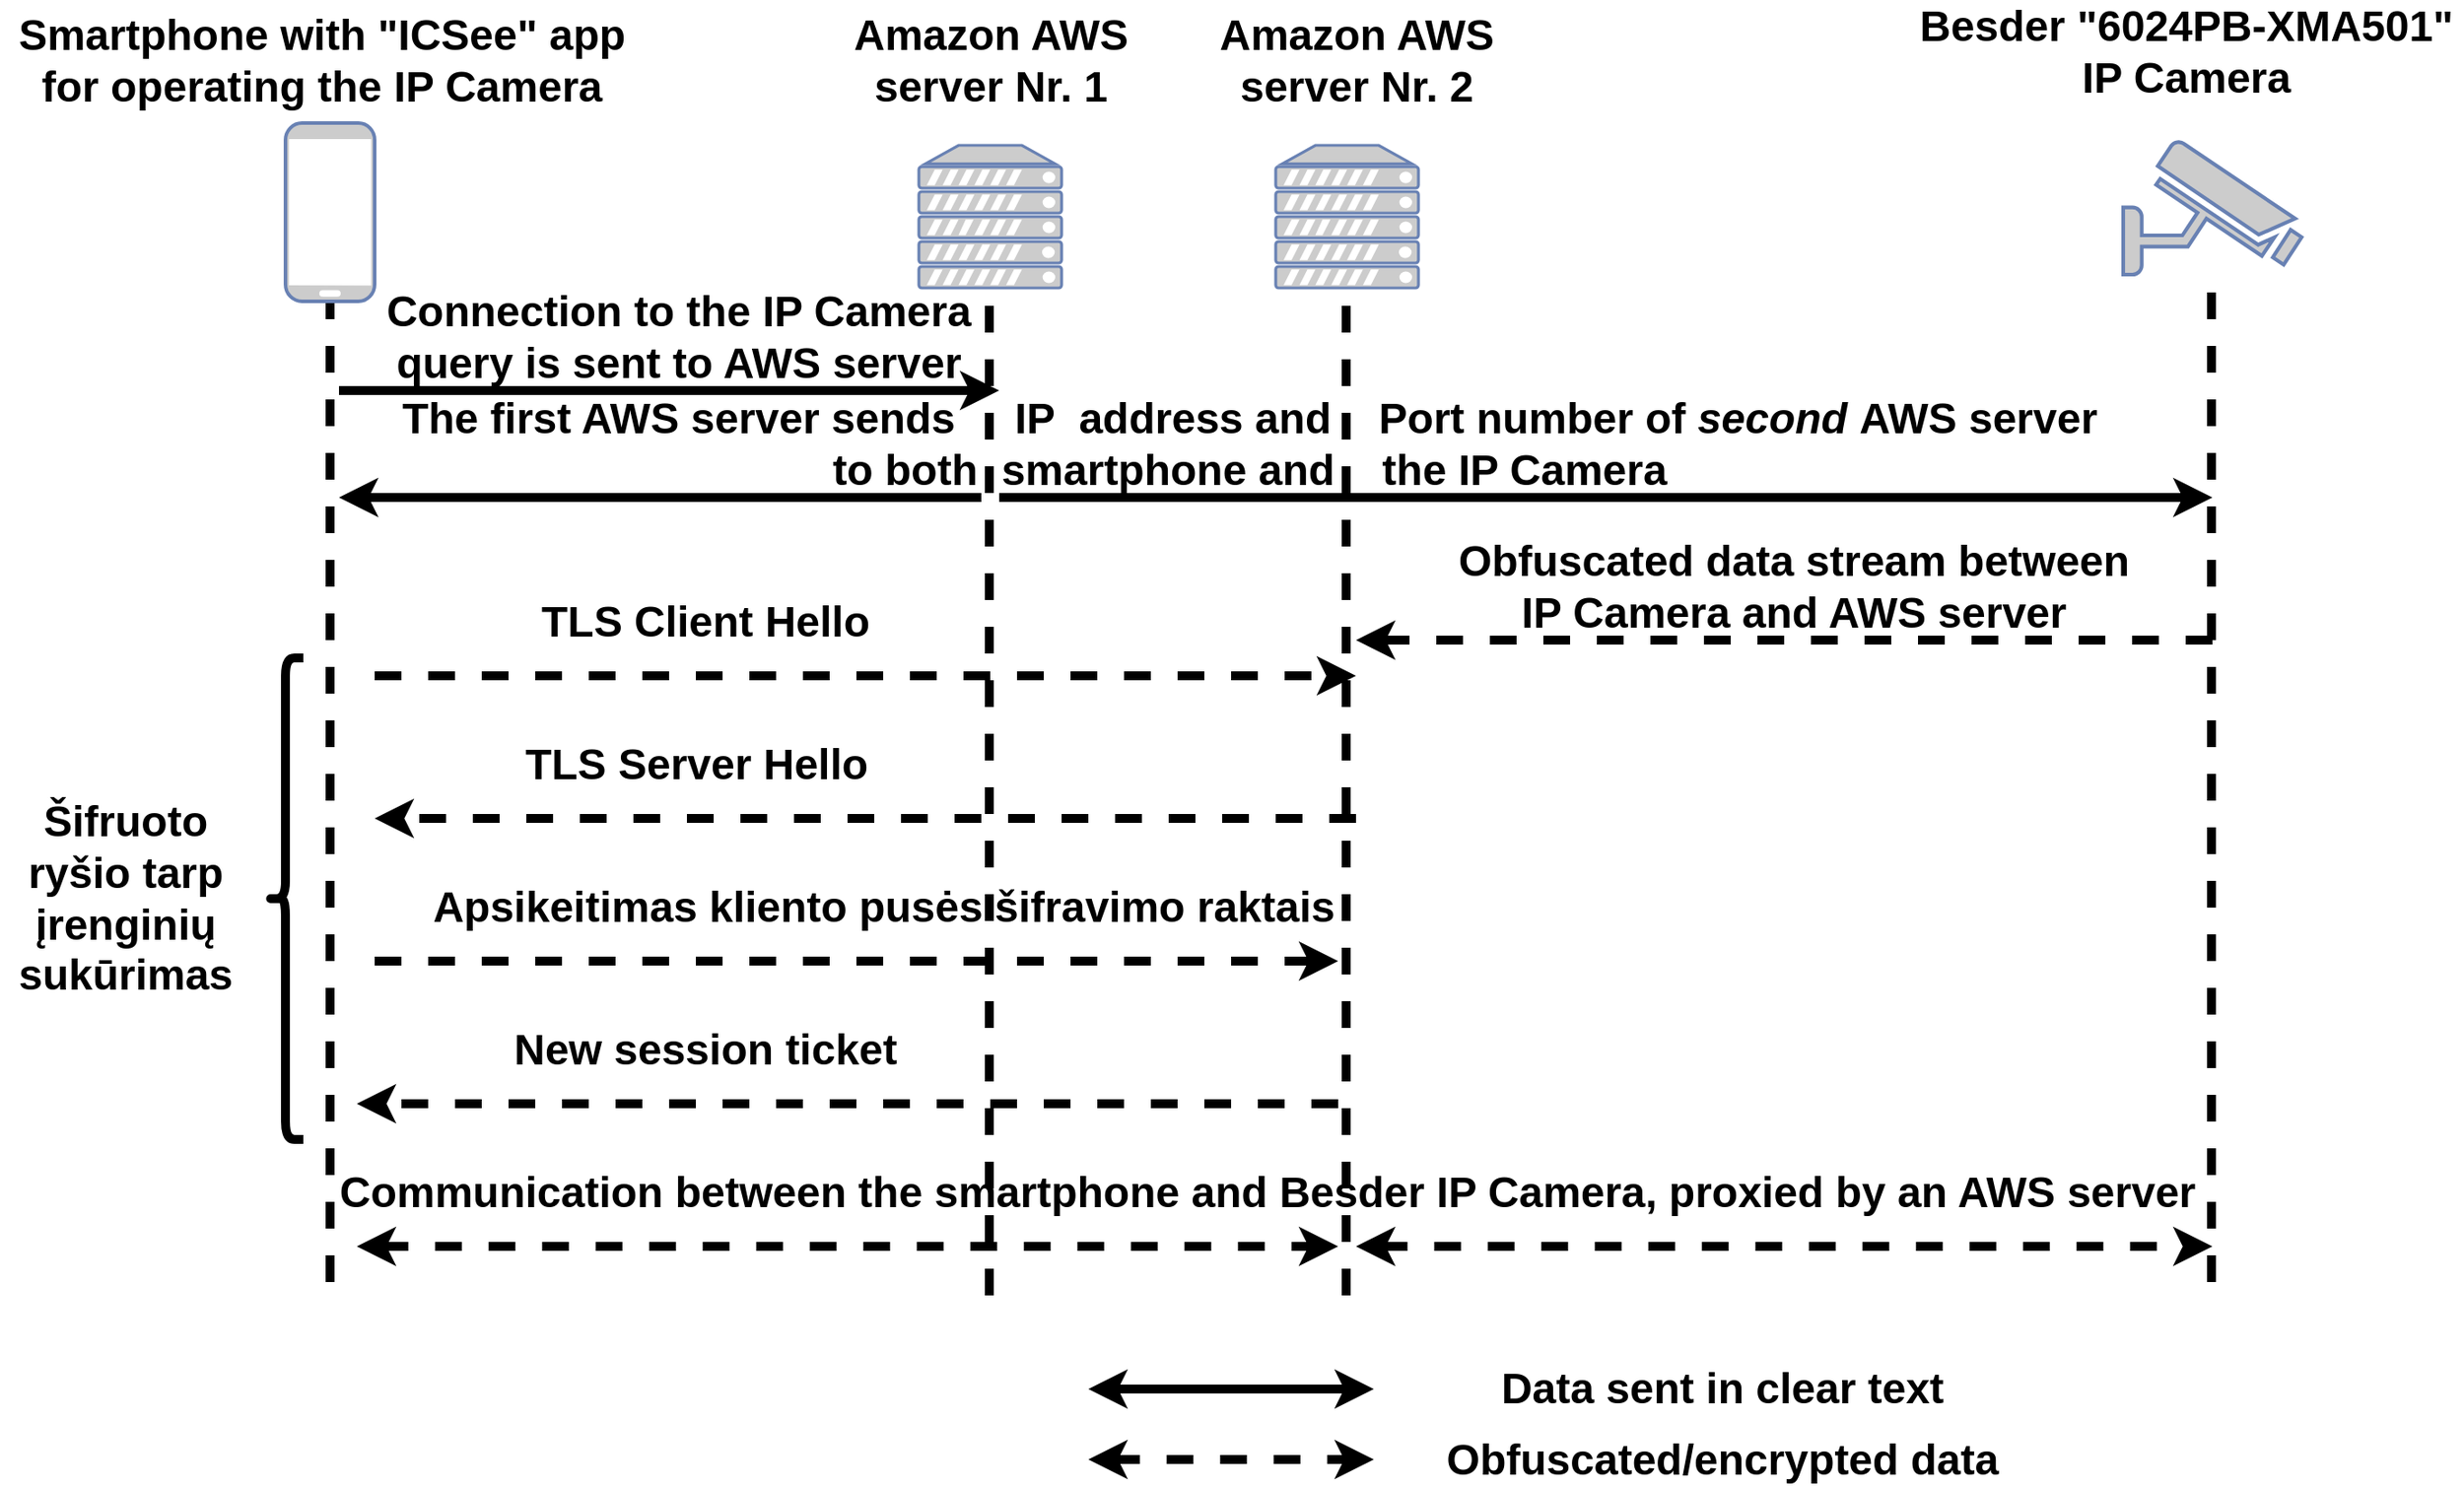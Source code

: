 <mxfile version="14.8.4" type="device"><diagram id="xfeUZ9lXLeaf2Q62cJ4B" name="Page-1"><mxGraphModel dx="2260" dy="1817" grid="1" gridSize="10" guides="1" tooltips="1" connect="1" arrows="1" fold="1" page="1" pageScale="1" pageWidth="850" pageHeight="1100" math="0" shadow="0"><root><mxCell id="0"/><mxCell id="1" parent="0"/><mxCell id="ZQgcMwb4uZlrrXmvJQD4-3" value="" style="fontColor=#0066CC;verticalAlign=top;verticalLabelPosition=bottom;labelPosition=center;align=center;html=1;outlineConnect=0;fillColor=#CCCCCC;strokeColor=#6881B3;gradientColor=none;gradientDirection=north;strokeWidth=2;shape=mxgraph.networks.security_camera;" parent="1" vertex="1"><mxGeometry x="1020" y="60" width="100" height="75" as="geometry"/></mxCell><mxCell id="ZQgcMwb4uZlrrXmvJQD4-4" value="&lt;div&gt;&lt;font style=&quot;font-size: 24px&quot;&gt;&lt;b&gt;Smartphone with &quot;ICSee&quot; app&lt;/b&gt;&lt;/font&gt;&lt;/div&gt;&lt;div&gt;&lt;font style=&quot;font-size: 24px&quot;&gt;&lt;b&gt;for operating the IP Camera&lt;/b&gt;&lt;/font&gt;&lt;/div&gt;" style="text;html=1;align=center;verticalAlign=middle;resizable=0;points=[];autosize=1;strokeColor=none;" parent="1" vertex="1"><mxGeometry x="-170" y="-5" width="360" height="40" as="geometry"/></mxCell><mxCell id="ZQgcMwb4uZlrrXmvJQD4-5" value="&lt;div style=&quot;font-size: 24px&quot;&gt;&lt;font style=&quot;font-size: 24px&quot;&gt;&lt;b&gt;&lt;font style=&quot;font-size: 24px&quot;&gt;Besder &quot;6024PB-XMA501&quot;&lt;/font&gt;&lt;/b&gt;&lt;/font&gt;&lt;/div&gt;&lt;div style=&quot;font-size: 24px&quot;&gt;&lt;font style=&quot;font-size: 24px&quot;&gt;&lt;b&gt;&lt;font style=&quot;font-size: 24px&quot;&gt;IP Camera&lt;/font&gt;&lt;/b&gt;&lt;/font&gt;&lt;/div&gt;" style="text;html=1;align=center;verticalAlign=middle;resizable=0;points=[];autosize=1;strokeColor=none;" parent="1" vertex="1"><mxGeometry x="900" y="-5" width="310" height="30" as="geometry"/></mxCell><mxCell id="ZQgcMwb4uZlrrXmvJQD4-6" value="" style="endArrow=none;dashed=1;html=1;strokeWidth=5;" parent="1" edge="1"><mxGeometry width="50" height="50" relative="1" as="geometry"><mxPoint x="15" y="700" as="sourcePoint"/><mxPoint x="15" y="135" as="targetPoint"/></mxGeometry></mxCell><mxCell id="ZQgcMwb4uZlrrXmvJQD4-7" value="" style="endArrow=none;dashed=1;html=1;strokeWidth=5;" parent="1" edge="1"><mxGeometry width="50" height="50" relative="1" as="geometry"><mxPoint x="1069.5" y="700" as="sourcePoint"/><mxPoint x="1069.5" y="135" as="targetPoint"/></mxGeometry></mxCell><mxCell id="ZQgcMwb4uZlrrXmvJQD4-8" value="" style="fontColor=#0066CC;verticalAlign=top;verticalLabelPosition=bottom;labelPosition=center;align=center;html=1;outlineConnect=0;fillColor=#CCCCCC;strokeColor=#6881B3;gradientColor=none;gradientDirection=north;strokeWidth=2;shape=mxgraph.networks.server;" parent="1" vertex="1"><mxGeometry x="345" y="62.5" width="80" height="80" as="geometry"/></mxCell><mxCell id="ZQgcMwb4uZlrrXmvJQD4-9" value="&lt;div style=&quot;font-size: 24px&quot;&gt;&lt;font style=&quot;font-size: 24px&quot;&gt;&lt;b&gt;Amazon AWS&lt;/b&gt;&lt;/font&gt;&lt;/div&gt;&lt;div style=&quot;font-size: 24px&quot;&gt;&lt;font style=&quot;font-size: 24px&quot;&gt;&lt;b&gt;server Nr. 1&lt;/b&gt;&lt;/font&gt;&lt;/div&gt;" style="text;html=1;align=center;verticalAlign=middle;resizable=0;points=[];autosize=1;strokeColor=none;" parent="1" vertex="1"><mxGeometry x="300" width="170" height="30" as="geometry"/></mxCell><mxCell id="ZQgcMwb4uZlrrXmvJQD4-11" value="" style="endArrow=none;html=1;strokeWidth=5;dashed=1;jumpStyle=none;jumpSize=6;fontStyle=0;sourcePerimeterSpacing=0;startSize=6;" parent="1" edge="1"><mxGeometry width="50" height="50" relative="1" as="geometry"><mxPoint x="384.5" y="707.5" as="sourcePoint"/><mxPoint x="384.5" y="142.5" as="targetPoint"/></mxGeometry></mxCell><mxCell id="ZQgcMwb4uZlrrXmvJQD4-12" value="" style="endArrow=classic;startArrow=classic;html=1;strokeWidth=5;edgeStyle=orthogonalEdgeStyle;" parent="1" edge="1"><mxGeometry width="50" height="50" relative="1" as="geometry"><mxPoint x="440" y="760" as="sourcePoint"/><mxPoint x="600" y="760" as="targetPoint"/></mxGeometry></mxCell><mxCell id="ZQgcMwb4uZlrrXmvJQD4-13" value="" style="endArrow=classic;startArrow=classic;html=1;strokeWidth=5;edgeStyle=orthogonalEdgeStyle;dashed=1;" parent="1" edge="1"><mxGeometry width="50" height="50" relative="1" as="geometry"><mxPoint x="440" y="799.5" as="sourcePoint"/><mxPoint x="600" y="799.5" as="targetPoint"/></mxGeometry></mxCell><mxCell id="ZQgcMwb4uZlrrXmvJQD4-14" value="&lt;font style=&quot;font-size: 24px&quot;&gt;&lt;b&gt;Obfuscated/encrypted data&lt;br&gt;&lt;/b&gt;&lt;/font&gt;" style="text;html=1;align=center;verticalAlign=middle;resizable=0;points=[];autosize=1;strokeColor=none;" parent="1" vertex="1"><mxGeometry x="630" y="790" width="330" height="20" as="geometry"/></mxCell><mxCell id="ZQgcMwb4uZlrrXmvJQD4-15" value="&lt;font style=&quot;font-size: 24px&quot;&gt;&lt;b&gt;Data sent in clear text&lt;br&gt;&lt;/b&gt;&lt;/font&gt;" style="text;html=1;align=center;verticalAlign=middle;resizable=0;points=[];autosize=1;strokeColor=none;" parent="1" vertex="1"><mxGeometry x="665" y="750" width="260" height="20" as="geometry"/></mxCell><mxCell id="ZQgcMwb4uZlrrXmvJQD4-16" value="" style="fontColor=#0066CC;verticalAlign=top;verticalLabelPosition=bottom;labelPosition=center;align=center;html=1;outlineConnect=0;fillColor=#CCCCCC;strokeColor=#6881B3;gradientColor=none;gradientDirection=north;strokeWidth=2;shape=mxgraph.networks.server;" parent="1" vertex="1"><mxGeometry x="545" y="62.5" width="80" height="80" as="geometry"/></mxCell><mxCell id="ZQgcMwb4uZlrrXmvJQD4-17" value="&lt;div style=&quot;font-size: 24px&quot;&gt;&lt;font style=&quot;font-size: 24px&quot;&gt;&lt;b&gt;Amazon AWS&lt;/b&gt;&lt;/font&gt;&lt;/div&gt;&lt;div style=&quot;font-size: 24px&quot;&gt;&lt;font style=&quot;font-size: 24px&quot;&gt;&lt;b&gt;server Nr. 2&lt;br&gt;&lt;/b&gt;&lt;/font&gt;&lt;/div&gt;" style="text;html=1;align=center;verticalAlign=middle;resizable=0;points=[];autosize=1;strokeColor=none;" parent="1" vertex="1"><mxGeometry x="505" width="170" height="30" as="geometry"/></mxCell><mxCell id="ZQgcMwb4uZlrrXmvJQD4-18" value="" style="endArrow=none;dashed=1;html=1;strokeWidth=5;" parent="1" edge="1"><mxGeometry width="50" height="50" relative="1" as="geometry"><mxPoint x="584.5" y="707.5" as="sourcePoint"/><mxPoint x="584.5" y="142.5" as="targetPoint"/></mxGeometry></mxCell><mxCell id="ZQgcMwb4uZlrrXmvJQD4-20" value="&lt;div&gt;&lt;font style=&quot;font-size: 24px&quot;&gt;&lt;b&gt;Connection to the IP Camera&lt;/b&gt;&lt;/font&gt;&lt;/div&gt;&lt;div&gt;&lt;font style=&quot;font-size: 24px&quot;&gt;&lt;b&gt;query is sent to AWS server&lt;br&gt;&lt;/b&gt;&lt;/font&gt;&lt;/div&gt;" style="text;html=1;align=center;verticalAlign=middle;resizable=0;points=[];autosize=1;strokeColor=none;" parent="1" vertex="1"><mxGeometry x="40" y="150" width="340" height="40" as="geometry"/></mxCell><mxCell id="ZQgcMwb4uZlrrXmvJQD4-22" value="&lt;div&gt;&lt;font style=&quot;font-size: 24px&quot;&gt;&lt;b&gt;The first AWS server sends&amp;nbsp;&amp;nbsp;&amp;nbsp;&amp;nbsp; IP&amp;nbsp; address and&amp;nbsp;&amp;nbsp;&amp;nbsp; Port number of &lt;i&gt;second &lt;/i&gt;AWS server&lt;/b&gt;&lt;/font&gt;&lt;/div&gt;&lt;div&gt;&lt;font style=&quot;font-size: 24px&quot;&gt;&lt;b&gt;to both&amp;nbsp; smartphone and&amp;nbsp;&amp;nbsp;&amp;nbsp; the IP Camera&lt;/b&gt;&lt;/font&gt;&lt;/div&gt;" style="text;html=1;align=center;verticalAlign=middle;resizable=0;points=[];autosize=1;strokeColor=none;" parent="1" vertex="1"><mxGeometry x="45" y="210" width="970" height="40" as="geometry"/></mxCell><mxCell id="ZQgcMwb4uZlrrXmvJQD4-25" value="" style="endArrow=classic;html=1;dashed=1;strokeWidth=5;" parent="1" edge="1"><mxGeometry width="50" height="50" relative="1" as="geometry"><mxPoint x="40" y="360" as="sourcePoint"/><mxPoint x="590" y="360" as="targetPoint"/></mxGeometry></mxCell><mxCell id="ZQgcMwb4uZlrrXmvJQD4-26" value="&lt;font style=&quot;font-size: 24px&quot;&gt;&lt;b&gt;TLS Client Hello&lt;br&gt;&lt;/b&gt;&lt;/font&gt;" style="text;html=1;align=center;verticalAlign=middle;resizable=0;points=[];autosize=1;strokeColor=none;" parent="1" vertex="1"><mxGeometry x="125" y="320" width="200" height="20" as="geometry"/></mxCell><mxCell id="ZQgcMwb4uZlrrXmvJQD4-27" value="" style="endArrow=classic;html=1;dashed=1;strokeWidth=5;" parent="1" edge="1"><mxGeometry width="50" height="50" relative="1" as="geometry"><mxPoint x="580" y="600" as="sourcePoint"/><mxPoint x="30" y="600" as="targetPoint"/></mxGeometry></mxCell><mxCell id="ZQgcMwb4uZlrrXmvJQD4-28" value="&lt;div&gt;&lt;font style=&quot;font-size: 24px&quot;&gt;&lt;b&gt;New session ticket&lt;/b&gt;&lt;/font&gt;&lt;/div&gt;" style="text;html=1;align=center;verticalAlign=middle;resizable=0;points=[];autosize=1;strokeColor=none;" parent="1" vertex="1"><mxGeometry x="110" y="560" width="230" height="20" as="geometry"/></mxCell><mxCell id="ZQgcMwb4uZlrrXmvJQD4-29" value="" style="endArrow=classic;html=1;dashed=1;strokeWidth=5;" parent="1" edge="1"><mxGeometry width="50" height="50" relative="1" as="geometry"><mxPoint x="40" y="520" as="sourcePoint"/><mxPoint x="580" y="520" as="targetPoint"/></mxGeometry></mxCell><mxCell id="ZQgcMwb4uZlrrXmvJQD4-30" value="&lt;font style=&quot;font-size: 24px&quot;&gt;&lt;b&gt;&lt;font style=&quot;font-size: 24px&quot;&gt;&lt;b&gt;Apsikeitimas k&lt;/b&gt;&lt;/font&gt;liento pusės šifravimo raktais&lt;br&gt;&lt;/b&gt;&lt;/font&gt;" style="text;html=1;align=center;verticalAlign=middle;resizable=0;points=[];autosize=1;strokeColor=none;" parent="1" vertex="1"><mxGeometry x="65" y="480" width="520" height="20" as="geometry"/></mxCell><mxCell id="ZQgcMwb4uZlrrXmvJQD4-31" value="" style="endArrow=classic;startArrow=classic;html=1;strokeWidth=5;edgeStyle=orthogonalEdgeStyle;dashed=1;" parent="1" edge="1"><mxGeometry width="50" height="50" relative="1" as="geometry"><mxPoint x="30" y="680" as="sourcePoint"/><mxPoint x="580" y="680" as="targetPoint"/></mxGeometry></mxCell><mxCell id="ZQgcMwb4uZlrrXmvJQD4-32" value="" style="endArrow=classic;startArrow=classic;html=1;strokeWidth=5;edgeStyle=orthogonalEdgeStyle;dashed=1;" parent="1" edge="1"><mxGeometry width="50" height="50" relative="1" as="geometry"><mxPoint x="590" y="680" as="sourcePoint"/><mxPoint x="1070" y="680" as="targetPoint"/></mxGeometry></mxCell><mxCell id="ZQgcMwb4uZlrrXmvJQD4-33" value="&lt;font style=&quot;font-size: 24px&quot;&gt;&lt;b&gt;Communication between the smartphone and Besder IP Camera, proxied by an AWS server&lt;br&gt;&lt;/b&gt;&lt;/font&gt;" style="text;html=1;align=center;verticalAlign=middle;resizable=0;points=[];autosize=1;strokeColor=none;" parent="1" vertex="1"><mxGeometry x="10" y="640" width="1060" height="20" as="geometry"/></mxCell><mxCell id="ZQgcMwb4uZlrrXmvJQD4-34" value="" style="fontColor=#0066CC;verticalAlign=top;verticalLabelPosition=bottom;labelPosition=center;align=center;html=1;outlineConnect=0;fillColor=#CCCCCC;strokeColor=#6881B3;gradientColor=none;gradientDirection=north;strokeWidth=2;shape=mxgraph.networks.mobile;" parent="1" vertex="1"><mxGeometry x="-10" y="50" width="50" height="100" as="geometry"/></mxCell><mxCell id="paPGdi9tv0qICdQOfYBr-1" value="" style="endArrow=classic;html=1;dashed=1;strokeWidth=5;" parent="1" edge="1"><mxGeometry width="50" height="50" relative="1" as="geometry"><mxPoint x="590" y="440" as="sourcePoint"/><mxPoint x="40" y="440" as="targetPoint"/></mxGeometry></mxCell><mxCell id="paPGdi9tv0qICdQOfYBr-2" value="&lt;font style=&quot;font-size: 24px&quot;&gt;&lt;b&gt;TLS Server Hello&lt;/b&gt;&lt;/font&gt;" style="text;html=1;align=center;verticalAlign=middle;resizable=0;points=[];autosize=1;strokeColor=none;" parent="1" vertex="1"><mxGeometry x="115" y="400" width="210" height="20" as="geometry"/></mxCell><mxCell id="paPGdi9tv0qICdQOfYBr-4" value="" style="endArrow=classic;html=1;strokeWidth=5;" parent="1" edge="1"><mxGeometry width="50" height="50" relative="1" as="geometry"><mxPoint x="20" y="200" as="sourcePoint"/><mxPoint x="390" y="200" as="targetPoint"/></mxGeometry></mxCell><mxCell id="paPGdi9tv0qICdQOfYBr-5" value="" style="endArrow=classic;html=1;strokeWidth=5;fillColor=#f8cecc;" parent="1" edge="1"><mxGeometry width="50" height="50" relative="1" as="geometry"><mxPoint x="390" y="260" as="sourcePoint"/><mxPoint x="1070" y="260" as="targetPoint"/></mxGeometry></mxCell><mxCell id="paPGdi9tv0qICdQOfYBr-6" value="" style="endArrow=classic;html=1;strokeWidth=5;" parent="1" edge="1"><mxGeometry width="50" height="50" relative="1" as="geometry"><mxPoint x="380" y="260" as="sourcePoint"/><mxPoint x="20" y="260" as="targetPoint"/></mxGeometry></mxCell><mxCell id="paPGdi9tv0qICdQOfYBr-7" value="" style="shape=curlyBracket;whiteSpace=wrap;html=1;rounded=1;strokeWidth=5;" parent="1" vertex="1"><mxGeometry x="-20" y="350" width="20" height="270" as="geometry"/></mxCell><mxCell id="paPGdi9tv0qICdQOfYBr-8" value="&lt;div style=&quot;font-size: 24px&quot;&gt;&lt;font style=&quot;font-size: 24px&quot;&gt;&lt;b&gt;Šifruoto&lt;/b&gt;&lt;/font&gt;&lt;/div&gt;&lt;div style=&quot;font-size: 24px&quot;&gt;&lt;font style=&quot;font-size: 24px&quot;&gt;&lt;b&gt;ryšio tarp&lt;/b&gt;&lt;/font&gt;&lt;/div&gt;&lt;div style=&quot;font-size: 24px&quot;&gt;&lt;font style=&quot;font-size: 24px&quot;&gt;&lt;b&gt;įrenginių&lt;/b&gt;&lt;/font&gt;&lt;/div&gt;&lt;div style=&quot;font-size: 24px&quot;&gt;&lt;font style=&quot;font-size: 24px&quot;&gt;&lt;b&gt;sukūrimas&lt;br&gt;&lt;/b&gt;&lt;/font&gt;&lt;/div&gt;" style="text;html=1;align=center;verticalAlign=middle;resizable=0;points=[];autosize=1;strokeColor=none;" parent="1" vertex="1"><mxGeometry x="-170" y="455" width="140" height="60" as="geometry"/></mxCell><mxCell id="paPGdi9tv0qICdQOfYBr-10" value="" style="endArrow=classic;html=1;dashed=1;strokeWidth=5;" parent="1" edge="1"><mxGeometry width="50" height="50" relative="1" as="geometry"><mxPoint x="1070" y="340" as="sourcePoint"/><mxPoint x="590" y="340" as="targetPoint"/></mxGeometry></mxCell><mxCell id="paPGdi9tv0qICdQOfYBr-11" value="&lt;div&gt;&lt;font style=&quot;font-size: 24px&quot;&gt;&lt;b&gt;Obfuscated data stream between&lt;/b&gt;&lt;/font&gt;&lt;/div&gt;&lt;div&gt;&lt;font style=&quot;font-size: 24px&quot;&gt;&lt;b&gt;IP Camera and AWS server&lt;br&gt;&lt;/b&gt;&lt;/font&gt;&lt;/div&gt;" style="text;html=1;align=center;verticalAlign=middle;resizable=0;points=[];autosize=1;strokeColor=none;" parent="1" vertex="1"><mxGeometry x="640" y="290" width="390" height="40" as="geometry"/></mxCell></root></mxGraphModel></diagram></mxfile>